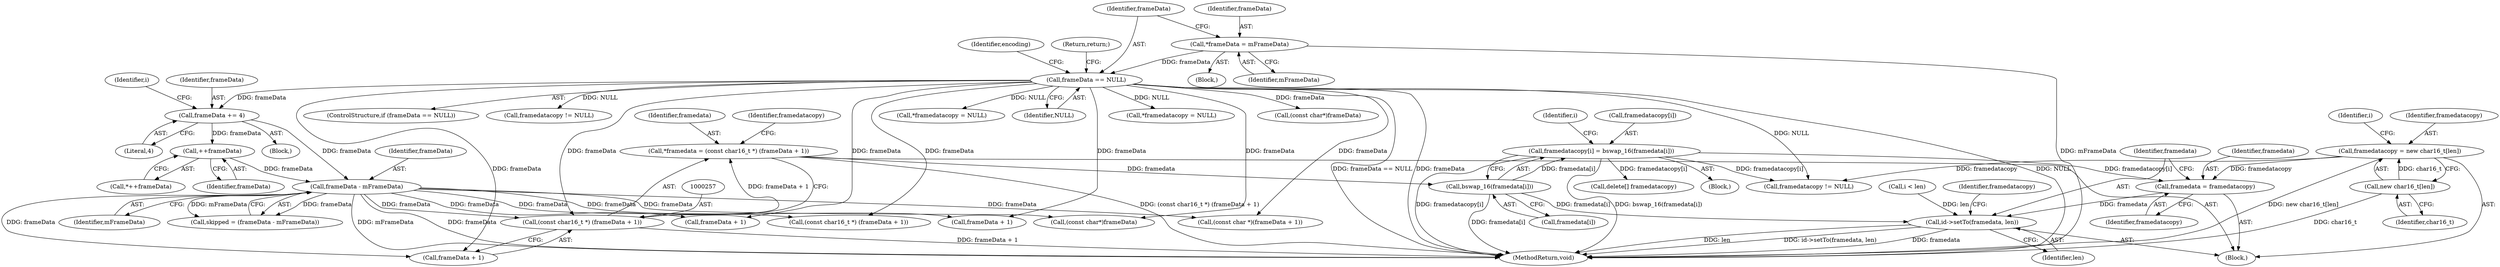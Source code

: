digraph "0_Android_6d0249be2275fd4086783f259f4e2c54722a7c55_0@API" {
"1000288" [label="(Call,framedata = framedatacopy)"];
"1000265" [label="(Call,framedatacopy = new char16_t[len])"];
"1000267" [label="(Call,new char16_t[len])"];
"1000280" [label="(Call,framedatacopy[i] = bswap_16(framedata[i]))"];
"1000284" [label="(Call,bswap_16(framedata[i]))"];
"1000254" [label="(Call,*framedata = (const char16_t *) (frameData + 1))"];
"1000256" [label="(Call,(const char16_t *) (frameData + 1))"];
"1000202" [label="(Call,frameData - mFrameData)"];
"1000179" [label="(Call,frameData += 4)"];
"1000111" [label="(Call,frameData == NULL)"];
"1000107" [label="(Call,*frameData = mFrameData)"];
"1000196" [label="(Call,++frameData)"];
"1000291" [label="(Call,id->setTo(framedata, len))"];
"1000109" [label="(Identifier,mFrameData)"];
"1000322" [label="(Call,*framedatacopy = NULL)"];
"1000296" [label="(Identifier,framedatacopy)"];
"1000155" [label="(Call,(const char*)frameData)"];
"1000180" [label="(Identifier,frameData)"];
"1000295" [label="(Call,framedatacopy != NULL)"];
"1000263" [label="(Identifier,framedatacopy)"];
"1000266" [label="(Identifier,framedatacopy)"];
"1000118" [label="(Identifier,encoding)"];
"1000289" [label="(Identifier,framedata)"];
"1000181" [label="(Literal,4)"];
"1000184" [label="(Identifier,i)"];
"1000318" [label="(Call,frameData + 1)"];
"1000235" [label="(Call,(const char *)(frameData + 1))"];
"1000254" [label="(Call,*framedata = (const char16_t *) (frameData + 1))"];
"1000246" [label="(Block,)"];
"1000267" [label="(Call,new char16_t[len])"];
"1000285" [label="(Call,framedata[i])"];
"1000110" [label="(ControlStructure,if (frameData == NULL))"];
"1000278" [label="(Identifier,i)"];
"1000430" [label="(Call,framedatacopy != NULL)"];
"1000103" [label="(Block,)"];
"1000274" [label="(Call,i < len)"];
"1000280" [label="(Call,framedatacopy[i] = bswap_16(framedata[i]))"];
"1000256" [label="(Call,(const char16_t *) (frameData + 1))"];
"1000258" [label="(Call,frameData + 1)"];
"1000111" [label="(Call,frameData == NULL)"];
"1000204" [label="(Identifier,mFrameData)"];
"1000281" [label="(Call,framedatacopy[i])"];
"1000203" [label="(Identifier,frameData)"];
"1000112" [label="(Identifier,frameData)"];
"1000107" [label="(Call,*frameData = mFrameData)"];
"1000292" [label="(Identifier,framedata)"];
"1000284" [label="(Call,bswap_16(framedata[i]))"];
"1000436" [label="(MethodReturn,void)"];
"1000200" [label="(Call,skipped = (frameData - mFrameData))"];
"1000197" [label="(Identifier,frameData)"];
"1000223" [label="(Call,(const char*)frameData)"];
"1000179" [label="(Call,frameData += 4)"];
"1000262" [label="(Call,*framedatacopy = NULL)"];
"1000299" [label="(Call,delete[] framedatacopy)"];
"1000195" [label="(Call,*++frameData)"];
"1000265" [label="(Call,framedatacopy = new char16_t[len])"];
"1000272" [label="(Identifier,i)"];
"1000279" [label="(Block,)"];
"1000113" [label="(Identifier,NULL)"];
"1000178" [label="(Block,)"];
"1000196" [label="(Call,++frameData)"];
"1000108" [label="(Identifier,frameData)"];
"1000291" [label="(Call,id->setTo(framedata, len))"];
"1000115" [label="(Return,return;)"];
"1000237" [label="(Call,frameData + 1)"];
"1000293" [label="(Identifier,len)"];
"1000290" [label="(Identifier,framedatacopy)"];
"1000288" [label="(Call,framedata = framedatacopy)"];
"1000202" [label="(Call,frameData - mFrameData)"];
"1000268" [label="(Identifier,char16_t)"];
"1000316" [label="(Call,(const char16_t *) (frameData + 1))"];
"1000255" [label="(Identifier,framedata)"];
"1000288" -> "1000246"  [label="AST: "];
"1000288" -> "1000290"  [label="CFG: "];
"1000289" -> "1000288"  [label="AST: "];
"1000290" -> "1000288"  [label="AST: "];
"1000292" -> "1000288"  [label="CFG: "];
"1000265" -> "1000288"  [label="DDG: framedatacopy"];
"1000280" -> "1000288"  [label="DDG: framedatacopy[i]"];
"1000288" -> "1000291"  [label="DDG: framedata"];
"1000265" -> "1000246"  [label="AST: "];
"1000265" -> "1000267"  [label="CFG: "];
"1000266" -> "1000265"  [label="AST: "];
"1000267" -> "1000265"  [label="AST: "];
"1000272" -> "1000265"  [label="CFG: "];
"1000265" -> "1000436"  [label="DDG: new char16_t[len]"];
"1000267" -> "1000265"  [label="DDG: char16_t"];
"1000265" -> "1000295"  [label="DDG: framedatacopy"];
"1000267" -> "1000268"  [label="CFG: "];
"1000268" -> "1000267"  [label="AST: "];
"1000267" -> "1000436"  [label="DDG: char16_t"];
"1000280" -> "1000279"  [label="AST: "];
"1000280" -> "1000284"  [label="CFG: "];
"1000281" -> "1000280"  [label="AST: "];
"1000284" -> "1000280"  [label="AST: "];
"1000278" -> "1000280"  [label="CFG: "];
"1000280" -> "1000436"  [label="DDG: bswap_16(framedata[i])"];
"1000280" -> "1000436"  [label="DDG: framedatacopy[i]"];
"1000284" -> "1000280"  [label="DDG: framedata[i]"];
"1000280" -> "1000295"  [label="DDG: framedatacopy[i]"];
"1000280" -> "1000299"  [label="DDG: framedatacopy[i]"];
"1000284" -> "1000285"  [label="CFG: "];
"1000285" -> "1000284"  [label="AST: "];
"1000284" -> "1000436"  [label="DDG: framedata[i]"];
"1000254" -> "1000284"  [label="DDG: framedata"];
"1000284" -> "1000291"  [label="DDG: framedata[i]"];
"1000254" -> "1000246"  [label="AST: "];
"1000254" -> "1000256"  [label="CFG: "];
"1000255" -> "1000254"  [label="AST: "];
"1000256" -> "1000254"  [label="AST: "];
"1000263" -> "1000254"  [label="CFG: "];
"1000254" -> "1000436"  [label="DDG: (const char16_t *) (frameData + 1)"];
"1000256" -> "1000254"  [label="DDG: frameData + 1"];
"1000256" -> "1000258"  [label="CFG: "];
"1000257" -> "1000256"  [label="AST: "];
"1000258" -> "1000256"  [label="AST: "];
"1000256" -> "1000436"  [label="DDG: frameData + 1"];
"1000202" -> "1000256"  [label="DDG: frameData"];
"1000111" -> "1000256"  [label="DDG: frameData"];
"1000202" -> "1000200"  [label="AST: "];
"1000202" -> "1000204"  [label="CFG: "];
"1000203" -> "1000202"  [label="AST: "];
"1000204" -> "1000202"  [label="AST: "];
"1000200" -> "1000202"  [label="CFG: "];
"1000202" -> "1000436"  [label="DDG: frameData"];
"1000202" -> "1000436"  [label="DDG: mFrameData"];
"1000202" -> "1000200"  [label="DDG: frameData"];
"1000202" -> "1000200"  [label="DDG: mFrameData"];
"1000179" -> "1000202"  [label="DDG: frameData"];
"1000196" -> "1000202"  [label="DDG: frameData"];
"1000202" -> "1000223"  [label="DDG: frameData"];
"1000202" -> "1000235"  [label="DDG: frameData"];
"1000202" -> "1000237"  [label="DDG: frameData"];
"1000202" -> "1000258"  [label="DDG: frameData"];
"1000202" -> "1000316"  [label="DDG: frameData"];
"1000202" -> "1000318"  [label="DDG: frameData"];
"1000179" -> "1000178"  [label="AST: "];
"1000179" -> "1000181"  [label="CFG: "];
"1000180" -> "1000179"  [label="AST: "];
"1000181" -> "1000179"  [label="AST: "];
"1000184" -> "1000179"  [label="CFG: "];
"1000111" -> "1000179"  [label="DDG: frameData"];
"1000179" -> "1000196"  [label="DDG: frameData"];
"1000111" -> "1000110"  [label="AST: "];
"1000111" -> "1000113"  [label="CFG: "];
"1000112" -> "1000111"  [label="AST: "];
"1000113" -> "1000111"  [label="AST: "];
"1000115" -> "1000111"  [label="CFG: "];
"1000118" -> "1000111"  [label="CFG: "];
"1000111" -> "1000436"  [label="DDG: frameData"];
"1000111" -> "1000436"  [label="DDG: NULL"];
"1000111" -> "1000436"  [label="DDG: frameData == NULL"];
"1000107" -> "1000111"  [label="DDG: frameData"];
"1000111" -> "1000155"  [label="DDG: frameData"];
"1000111" -> "1000223"  [label="DDG: frameData"];
"1000111" -> "1000235"  [label="DDG: frameData"];
"1000111" -> "1000237"  [label="DDG: frameData"];
"1000111" -> "1000258"  [label="DDG: frameData"];
"1000111" -> "1000262"  [label="DDG: NULL"];
"1000111" -> "1000295"  [label="DDG: NULL"];
"1000111" -> "1000316"  [label="DDG: frameData"];
"1000111" -> "1000318"  [label="DDG: frameData"];
"1000111" -> "1000322"  [label="DDG: NULL"];
"1000111" -> "1000430"  [label="DDG: NULL"];
"1000107" -> "1000103"  [label="AST: "];
"1000107" -> "1000109"  [label="CFG: "];
"1000108" -> "1000107"  [label="AST: "];
"1000109" -> "1000107"  [label="AST: "];
"1000112" -> "1000107"  [label="CFG: "];
"1000107" -> "1000436"  [label="DDG: mFrameData"];
"1000196" -> "1000195"  [label="AST: "];
"1000196" -> "1000197"  [label="CFG: "];
"1000197" -> "1000196"  [label="AST: "];
"1000195" -> "1000196"  [label="CFG: "];
"1000291" -> "1000246"  [label="AST: "];
"1000291" -> "1000293"  [label="CFG: "];
"1000292" -> "1000291"  [label="AST: "];
"1000293" -> "1000291"  [label="AST: "];
"1000296" -> "1000291"  [label="CFG: "];
"1000291" -> "1000436"  [label="DDG: id->setTo(framedata, len)"];
"1000291" -> "1000436"  [label="DDG: framedata"];
"1000291" -> "1000436"  [label="DDG: len"];
"1000274" -> "1000291"  [label="DDG: len"];
}

